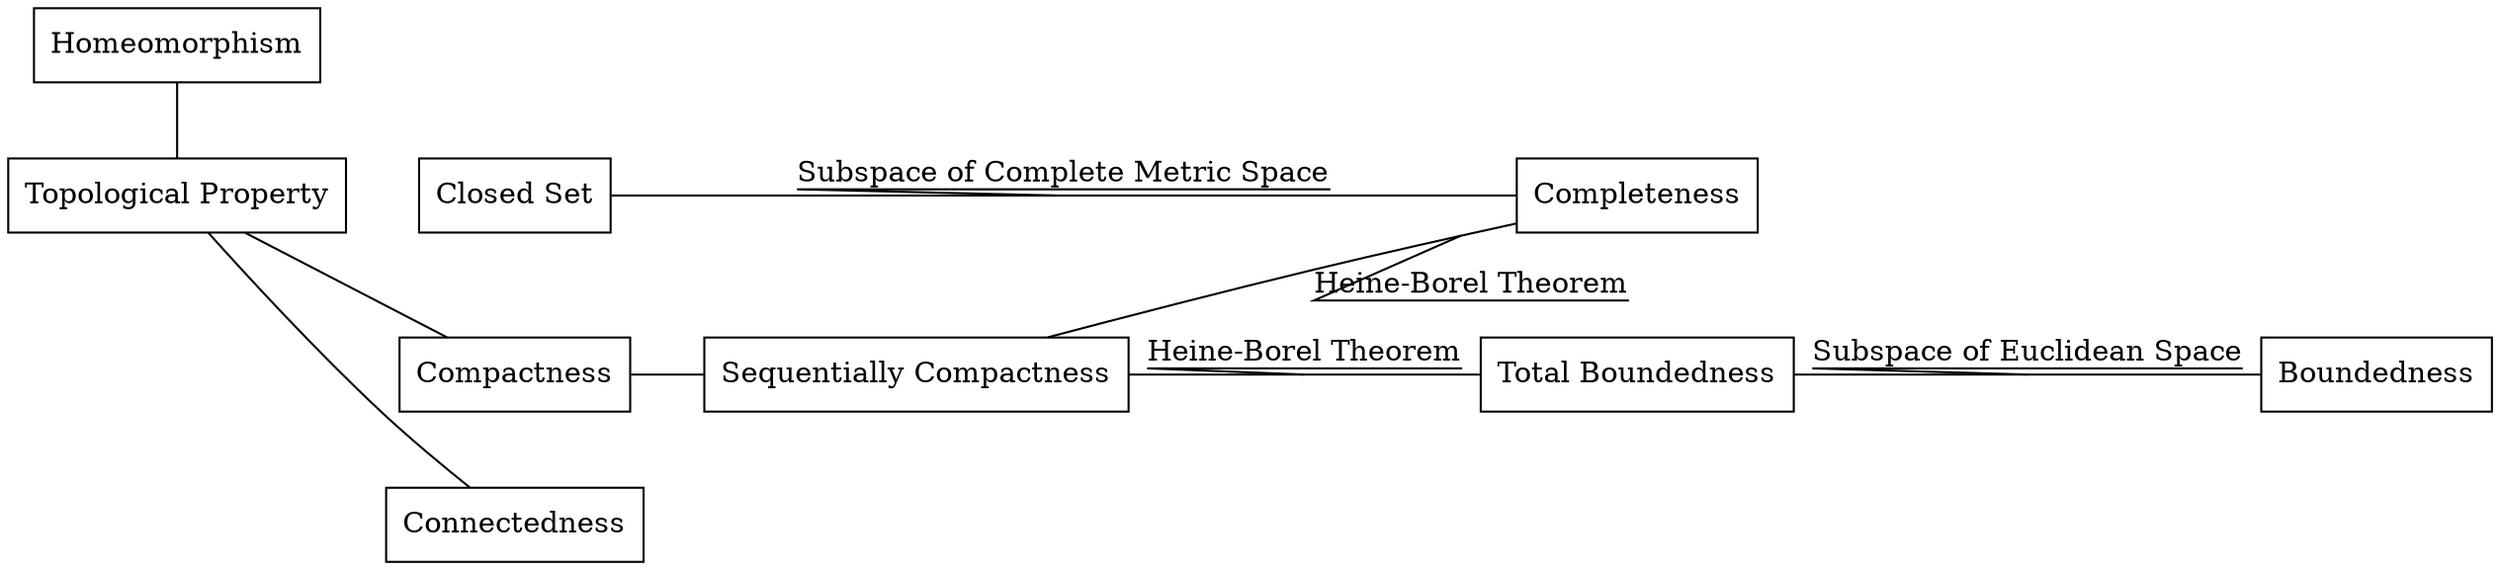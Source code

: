 graph Metric{
    rankdir=TB
    //splines=false
    node[shape=box]
    //edge[decorate=true]
    
    Homeomorphism
    Homeomorphism--Topological_Property

    {
        rank=same
        rankdir=LR
        Topological_Property[label="Topological Property"]
        Closed_Set[label="Closed Set"] //闭集
        Completeness //完备性
        Topological_Property--Closed_Set[style=invis weight=100]
        Closed_Set--Completeness[label="Subspace of Complete Metric Space" decorate=true weight=100]
    }
    Closed_Set--Compactness[style=invis weight=150]

    {
        rank=same
        rankdir=LR
        Compactness //紧
        Sequentially_Compactness[label="Sequentially Compactness"] //列紧
        Total_Boundedness[label="Total Boundedness"] //全有界性
        Boundedness //有界性
        Compactness--Sequentially_Compactness[weight=100]
        Sequentially_Compactness--Total_Boundedness[label="Heine-Borel Theorem" decorate=true weight=100]
        Total_Boundedness--Boundedness[label="Subspace of Euclidean Space" decorate=true]
    }
    Completeness--Total_Boundedness[style=invis weight=150]
    Topological_Property--Compactness
    Sequentially_Compactness--Completeness[label="Heine-Borel Theorem" decorate=true]

    {
        rank=same
        rankdir=LR
        Connectedness //连通性
    }
    Compactness--Connectedness[style=invis weight=150]
    Topological_Property--Connectedness

}